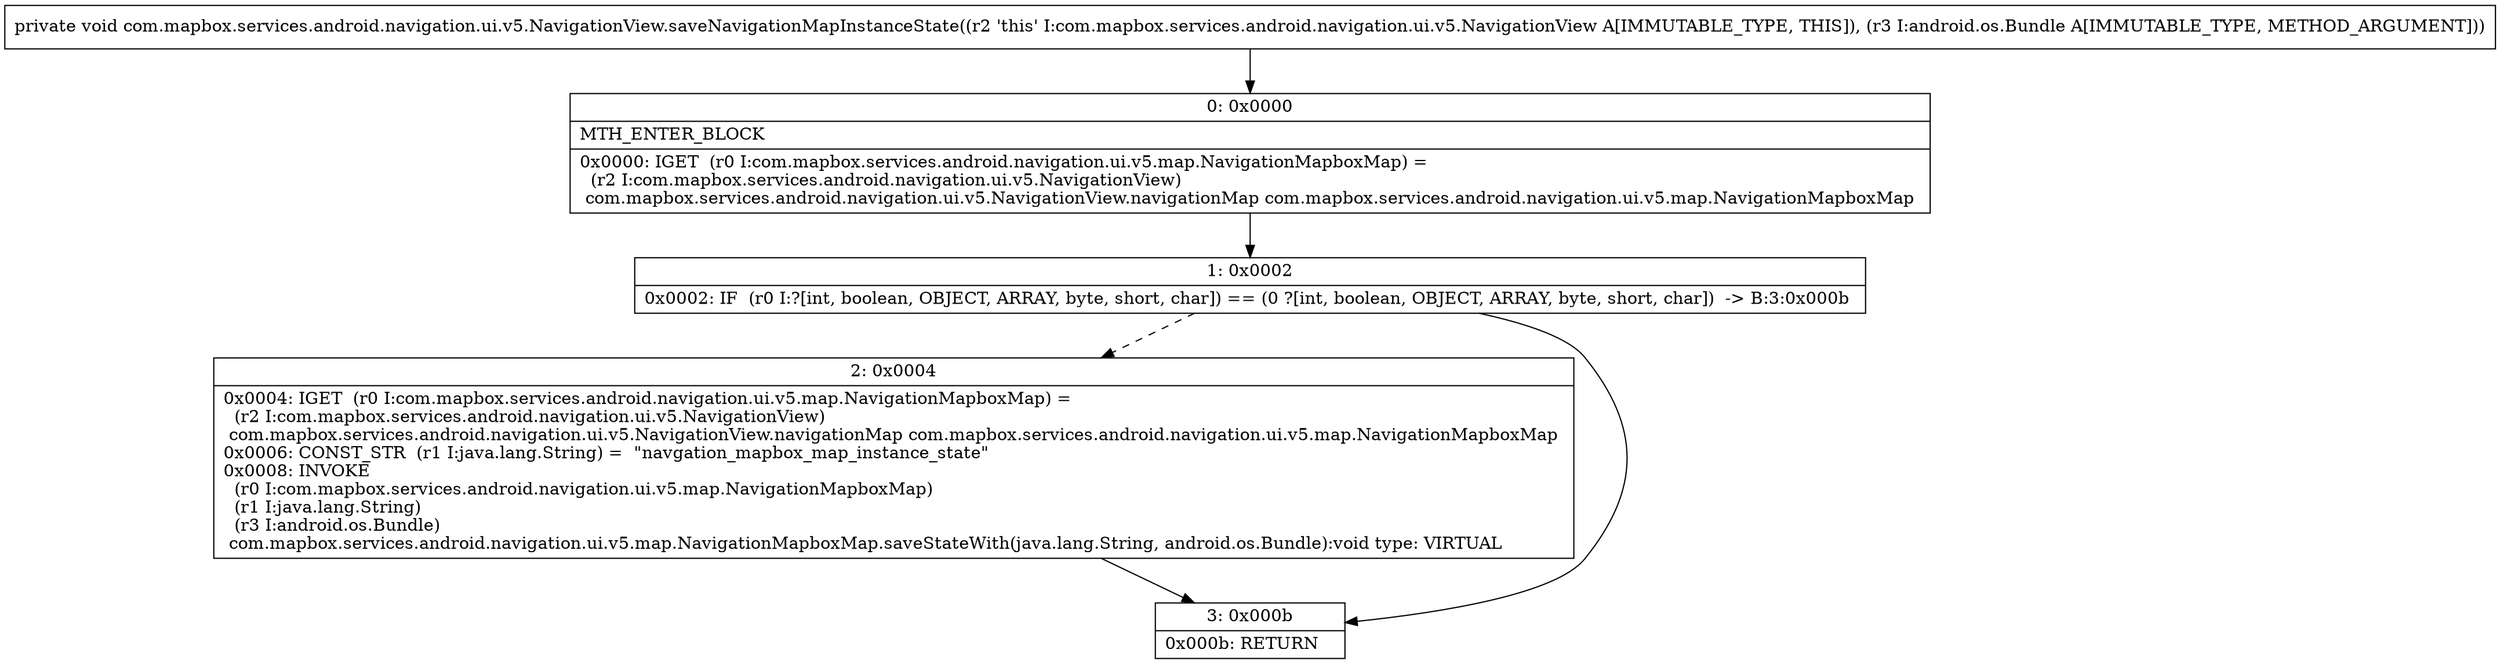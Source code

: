 digraph "CFG forcom.mapbox.services.android.navigation.ui.v5.NavigationView.saveNavigationMapInstanceState(Landroid\/os\/Bundle;)V" {
Node_0 [shape=record,label="{0\:\ 0x0000|MTH_ENTER_BLOCK\l|0x0000: IGET  (r0 I:com.mapbox.services.android.navigation.ui.v5.map.NavigationMapboxMap) = \l  (r2 I:com.mapbox.services.android.navigation.ui.v5.NavigationView)\l com.mapbox.services.android.navigation.ui.v5.NavigationView.navigationMap com.mapbox.services.android.navigation.ui.v5.map.NavigationMapboxMap \l}"];
Node_1 [shape=record,label="{1\:\ 0x0002|0x0002: IF  (r0 I:?[int, boolean, OBJECT, ARRAY, byte, short, char]) == (0 ?[int, boolean, OBJECT, ARRAY, byte, short, char])  \-\> B:3:0x000b \l}"];
Node_2 [shape=record,label="{2\:\ 0x0004|0x0004: IGET  (r0 I:com.mapbox.services.android.navigation.ui.v5.map.NavigationMapboxMap) = \l  (r2 I:com.mapbox.services.android.navigation.ui.v5.NavigationView)\l com.mapbox.services.android.navigation.ui.v5.NavigationView.navigationMap com.mapbox.services.android.navigation.ui.v5.map.NavigationMapboxMap \l0x0006: CONST_STR  (r1 I:java.lang.String) =  \"navgation_mapbox_map_instance_state\" \l0x0008: INVOKE  \l  (r0 I:com.mapbox.services.android.navigation.ui.v5.map.NavigationMapboxMap)\l  (r1 I:java.lang.String)\l  (r3 I:android.os.Bundle)\l com.mapbox.services.android.navigation.ui.v5.map.NavigationMapboxMap.saveStateWith(java.lang.String, android.os.Bundle):void type: VIRTUAL \l}"];
Node_3 [shape=record,label="{3\:\ 0x000b|0x000b: RETURN   \l}"];
MethodNode[shape=record,label="{private void com.mapbox.services.android.navigation.ui.v5.NavigationView.saveNavigationMapInstanceState((r2 'this' I:com.mapbox.services.android.navigation.ui.v5.NavigationView A[IMMUTABLE_TYPE, THIS]), (r3 I:android.os.Bundle A[IMMUTABLE_TYPE, METHOD_ARGUMENT])) }"];
MethodNode -> Node_0;
Node_0 -> Node_1;
Node_1 -> Node_2[style=dashed];
Node_1 -> Node_3;
Node_2 -> Node_3;
}

